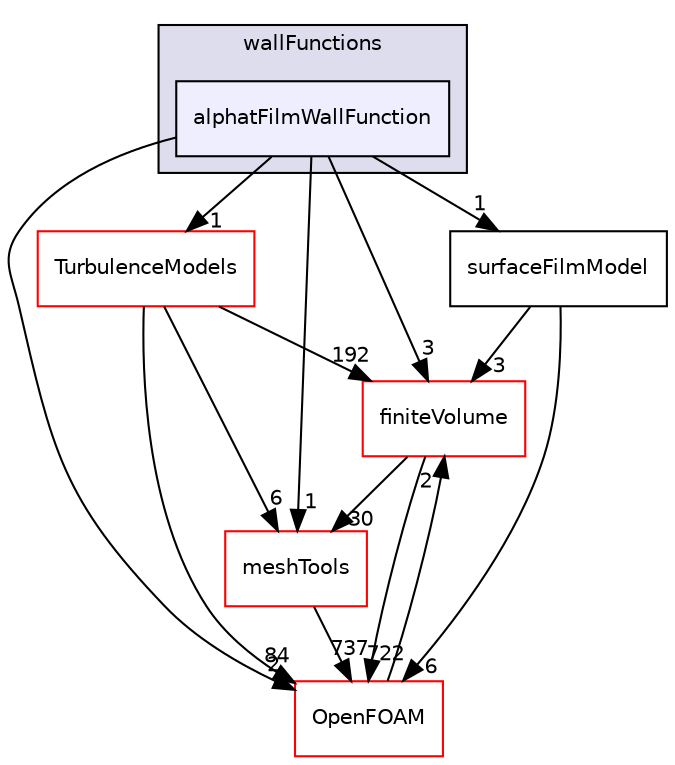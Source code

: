 digraph "src/regionModels/surfaceFilmModels/derivedFvPatchFields/wallFunctions/alphatFilmWallFunction" {
  bgcolor=transparent;
  compound=true
  node [ fontsize="10", fontname="Helvetica"];
  edge [ labelfontsize="10", labelfontname="Helvetica"];
  subgraph clusterdir_cfdac695740af545f1c570af283ec190 {
    graph [ bgcolor="#ddddee", pencolor="black", label="wallFunctions" fontname="Helvetica", fontsize="10", URL="dir_cfdac695740af545f1c570af283ec190.html"]
  dir_3cf49c87b6fbcbf8f8f3d909b89e1c28 [shape=box, label="alphatFilmWallFunction", style="filled", fillcolor="#eeeeff", pencolor="black", URL="dir_3cf49c87b6fbcbf8f8f3d909b89e1c28.html"];
  }
  dir_9bd15774b555cf7259a6fa18f99fe99b [shape=box label="finiteVolume" color="red" URL="dir_9bd15774b555cf7259a6fa18f99fe99b.html"];
  dir_ae30ad0bef50cf391b24c614251bb9fd [shape=box label="meshTools" color="red" URL="dir_ae30ad0bef50cf391b24c614251bb9fd.html"];
  dir_1eda626aeac0f0ad2848c36acaa5d501 [shape=box label="TurbulenceModels" color="red" URL="dir_1eda626aeac0f0ad2848c36acaa5d501.html"];
  dir_318e28e1a51a420b88bf1d80f47d8e33 [shape=box label="surfaceFilmModel" URL="dir_318e28e1a51a420b88bf1d80f47d8e33.html"];
  dir_c5473ff19b20e6ec4dfe5c310b3778a8 [shape=box label="OpenFOAM" color="red" URL="dir_c5473ff19b20e6ec4dfe5c310b3778a8.html"];
  dir_9bd15774b555cf7259a6fa18f99fe99b->dir_ae30ad0bef50cf391b24c614251bb9fd [headlabel="30", labeldistance=1.5 headhref="dir_000881_001727.html"];
  dir_9bd15774b555cf7259a6fa18f99fe99b->dir_c5473ff19b20e6ec4dfe5c310b3778a8 [headlabel="722", labeldistance=1.5 headhref="dir_000881_001873.html"];
  dir_3cf49c87b6fbcbf8f8f3d909b89e1c28->dir_9bd15774b555cf7259a6fa18f99fe99b [headlabel="3", labeldistance=1.5 headhref="dir_002529_000881.html"];
  dir_3cf49c87b6fbcbf8f8f3d909b89e1c28->dir_ae30ad0bef50cf391b24c614251bb9fd [headlabel="1", labeldistance=1.5 headhref="dir_002529_001727.html"];
  dir_3cf49c87b6fbcbf8f8f3d909b89e1c28->dir_1eda626aeac0f0ad2848c36acaa5d501 [headlabel="1", labeldistance=1.5 headhref="dir_002529_000739.html"];
  dir_3cf49c87b6fbcbf8f8f3d909b89e1c28->dir_318e28e1a51a420b88bf1d80f47d8e33 [headlabel="1", labeldistance=1.5 headhref="dir_002529_002571.html"];
  dir_3cf49c87b6fbcbf8f8f3d909b89e1c28->dir_c5473ff19b20e6ec4dfe5c310b3778a8 [headlabel="2", labeldistance=1.5 headhref="dir_002529_001873.html"];
  dir_ae30ad0bef50cf391b24c614251bb9fd->dir_c5473ff19b20e6ec4dfe5c310b3778a8 [headlabel="737", labeldistance=1.5 headhref="dir_001727_001873.html"];
  dir_1eda626aeac0f0ad2848c36acaa5d501->dir_9bd15774b555cf7259a6fa18f99fe99b [headlabel="192", labeldistance=1.5 headhref="dir_000739_000881.html"];
  dir_1eda626aeac0f0ad2848c36acaa5d501->dir_ae30ad0bef50cf391b24c614251bb9fd [headlabel="6", labeldistance=1.5 headhref="dir_000739_001727.html"];
  dir_1eda626aeac0f0ad2848c36acaa5d501->dir_c5473ff19b20e6ec4dfe5c310b3778a8 [headlabel="84", labeldistance=1.5 headhref="dir_000739_001873.html"];
  dir_318e28e1a51a420b88bf1d80f47d8e33->dir_9bd15774b555cf7259a6fa18f99fe99b [headlabel="3", labeldistance=1.5 headhref="dir_002571_000881.html"];
  dir_318e28e1a51a420b88bf1d80f47d8e33->dir_c5473ff19b20e6ec4dfe5c310b3778a8 [headlabel="6", labeldistance=1.5 headhref="dir_002571_001873.html"];
  dir_c5473ff19b20e6ec4dfe5c310b3778a8->dir_9bd15774b555cf7259a6fa18f99fe99b [headlabel="2", labeldistance=1.5 headhref="dir_001873_000881.html"];
}
